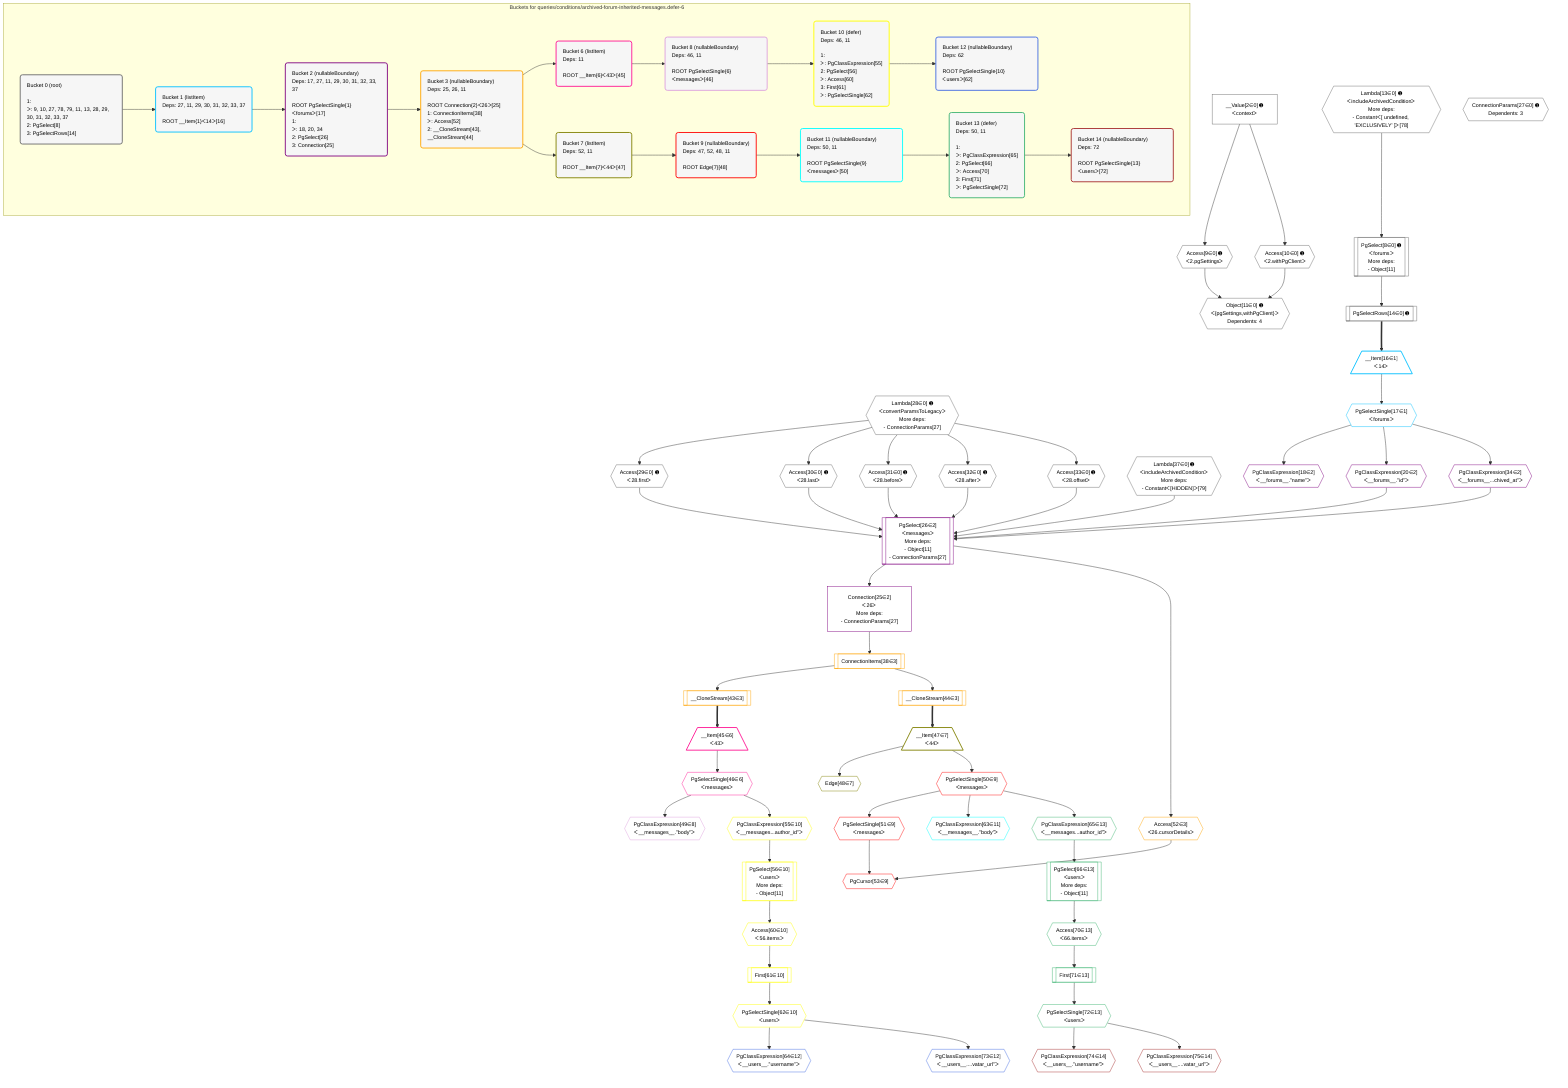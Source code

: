 %%{init: {'themeVariables': { 'fontSize': '12px'}}}%%
graph TD
    classDef path fill:#eee,stroke:#000,color:#000
    classDef plan fill:#fff,stroke-width:1px,color:#000
    classDef itemplan fill:#fff,stroke-width:2px,color:#000
    classDef unbatchedplan fill:#dff,stroke-width:1px,color:#000
    classDef sideeffectplan fill:#fcc,stroke-width:2px,color:#000
    classDef bucket fill:#f6f6f6,color:#000,stroke-width:2px,text-align:left

    subgraph "Buckets for queries/conditions/archived-forum-inherited-messages.defer-6"
    Bucket0("Bucket 0 (root)<br /><br />1: <br />ᐳ: 9, 10, 27, 78, 79, 11, 13, 28, 29, 30, 31, 32, 33, 37<br />2: PgSelect[8]<br />3: PgSelectRows[14]"):::bucket
    Bucket1("Bucket 1 (listItem)<br />Deps: 27, 11, 29, 30, 31, 32, 33, 37<br /><br />ROOT __Item{1}ᐸ14ᐳ[16]"):::bucket
    Bucket2("Bucket 2 (nullableBoundary)<br />Deps: 17, 27, 11, 29, 30, 31, 32, 33, 37<br /><br />ROOT PgSelectSingle{1}ᐸforumsᐳ[17]<br />1: <br />ᐳ: 18, 20, 34<br />2: PgSelect[26]<br />3: Connection[25]"):::bucket
    Bucket3("Bucket 3 (nullableBoundary)<br />Deps: 25, 26, 11<br /><br />ROOT Connection{2}ᐸ26ᐳ[25]<br />1: ConnectionItems[38]<br />ᐳ: Access[52]<br />2: __CloneStream[43], __CloneStream[44]"):::bucket
    Bucket6("Bucket 6 (listItem)<br />Deps: 11<br /><br />ROOT __Item{6}ᐸ43ᐳ[45]"):::bucket
    Bucket7("Bucket 7 (listItem)<br />Deps: 52, 11<br /><br />ROOT __Item{7}ᐸ44ᐳ[47]"):::bucket
    Bucket8("Bucket 8 (nullableBoundary)<br />Deps: 46, 11<br /><br />ROOT PgSelectSingle{6}ᐸmessagesᐳ[46]"):::bucket
    Bucket9("Bucket 9 (nullableBoundary)<br />Deps: 47, 52, 48, 11<br /><br />ROOT Edge{7}[48]"):::bucket
    Bucket10("Bucket 10 (defer)<br />Deps: 46, 11<br /><br />1: <br />ᐳ: PgClassExpression[55]<br />2: PgSelect[56]<br />ᐳ: Access[60]<br />3: First[61]<br />ᐳ: PgSelectSingle[62]"):::bucket
    Bucket11("Bucket 11 (nullableBoundary)<br />Deps: 50, 11<br /><br />ROOT PgSelectSingle{9}ᐸmessagesᐳ[50]"):::bucket
    Bucket12("Bucket 12 (nullableBoundary)<br />Deps: 62<br /><br />ROOT PgSelectSingle{10}ᐸusersᐳ[62]"):::bucket
    Bucket13("Bucket 13 (defer)<br />Deps: 50, 11<br /><br />1: <br />ᐳ: PgClassExpression[65]<br />2: PgSelect[66]<br />ᐳ: Access[70]<br />3: First[71]<br />ᐳ: PgSelectSingle[72]"):::bucket
    Bucket14("Bucket 14 (nullableBoundary)<br />Deps: 72<br /><br />ROOT PgSelectSingle{13}ᐸusersᐳ[72]"):::bucket
    end
    Bucket0 --> Bucket1
    Bucket1 --> Bucket2
    Bucket2 --> Bucket3
    Bucket3 --> Bucket6 & Bucket7
    Bucket6 --> Bucket8
    Bucket7 --> Bucket9
    Bucket8 --> Bucket10
    Bucket9 --> Bucket11
    Bucket10 --> Bucket12
    Bucket11 --> Bucket13
    Bucket13 --> Bucket14

    %% plan dependencies
    PgSelect8[["PgSelect[8∈0] ➊<br />ᐸforumsᐳ<br />More deps:<br />- Object[11]"]]:::plan
    Lambda13{{"Lambda[13∈0] ➊<br />ᐸincludeArchivedConditionᐳ<br />More deps:<br />- Constantᐸ[ undefined, 'EXCLUSIVELY' ]ᐳ[78]"}}:::plan
    Lambda13 --> PgSelect8
    Object11{{"Object[11∈0] ➊<br />ᐸ{pgSettings,withPgClient}ᐳ<br />Dependents: 4"}}:::plan
    Access9{{"Access[9∈0] ➊<br />ᐸ2.pgSettingsᐳ"}}:::plan
    Access10{{"Access[10∈0] ➊<br />ᐸ2.withPgClientᐳ"}}:::plan
    Access9 & Access10 --> Object11
    __Value2["__Value[2∈0] ➊<br />ᐸcontextᐳ"]:::plan
    __Value2 --> Access9
    __Value2 --> Access10
    PgSelectRows14[["PgSelectRows[14∈0] ➊"]]:::plan
    PgSelect8 --> PgSelectRows14
    Lambda28{{"Lambda[28∈0] ➊<br />ᐸconvertParamsToLegacyᐳ<br />More deps:<br />- ConnectionParams[27]"}}:::plan
    Access29{{"Access[29∈0] ➊<br />ᐸ28.firstᐳ"}}:::plan
    Lambda28 --> Access29
    Access30{{"Access[30∈0] ➊<br />ᐸ28.lastᐳ"}}:::plan
    Lambda28 --> Access30
    Access31{{"Access[31∈0] ➊<br />ᐸ28.beforeᐳ"}}:::plan
    Lambda28 --> Access31
    Access32{{"Access[32∈0] ➊<br />ᐸ28.afterᐳ"}}:::plan
    Lambda28 --> Access32
    Access33{{"Access[33∈0] ➊<br />ᐸ28.offsetᐳ"}}:::plan
    Lambda28 --> Access33
    Lambda37{{"Lambda[37∈0] ➊<br />ᐸincludeArchivedConditionᐳ<br />More deps:<br />- Constantᐸ[HIDDEN]ᐳ[79]"}}:::plan
    ConnectionParams27{{"ConnectionParams[27∈0] ➊<br />Dependents: 3"}}:::plan
    __Item16[/"__Item[16∈1]<br />ᐸ14ᐳ"\]:::itemplan
    PgSelectRows14 ==> __Item16
    PgSelectSingle17{{"PgSelectSingle[17∈1]<br />ᐸforumsᐳ"}}:::plan
    __Item16 --> PgSelectSingle17
    PgSelect26[["PgSelect[26∈2]<br />ᐸmessagesᐳ<br />More deps:<br />- Object[11]<br />- ConnectionParams[27]"]]:::plan
    PgClassExpression20{{"PgClassExpression[20∈2]<br />ᐸ__forums__.”id”ᐳ"}}:::plan
    PgClassExpression34{{"PgClassExpression[34∈2]<br />ᐸ__forums__...chived_at”ᐳ"}}:::plan
    PgClassExpression20 & Access29 & Access30 & Access31 & Access32 & Access33 & PgClassExpression34 & Lambda37 --> PgSelect26
    Connection25["Connection[25∈2]<br />ᐸ26ᐳ<br />More deps:<br />- ConnectionParams[27]"]:::plan
    PgSelect26 --> Connection25
    PgClassExpression18{{"PgClassExpression[18∈2]<br />ᐸ__forums__.”name”ᐳ"}}:::plan
    PgSelectSingle17 --> PgClassExpression18
    PgSelectSingle17 --> PgClassExpression20
    PgSelectSingle17 --> PgClassExpression34
    ConnectionItems38[["ConnectionItems[38∈3]"]]:::plan
    Connection25 --> ConnectionItems38
    __CloneStream43[["__CloneStream[43∈3]"]]:::plan
    ConnectionItems38 --> __CloneStream43
    __CloneStream44[["__CloneStream[44∈3]"]]:::plan
    ConnectionItems38 --> __CloneStream44
    Access52{{"Access[52∈3]<br />ᐸ26.cursorDetailsᐳ"}}:::plan
    PgSelect26 --> Access52
    __Item45[/"__Item[45∈6]<br />ᐸ43ᐳ"\]:::itemplan
    __CloneStream43 ==> __Item45
    PgSelectSingle46{{"PgSelectSingle[46∈6]<br />ᐸmessagesᐳ"}}:::plan
    __Item45 --> PgSelectSingle46
    __Item47[/"__Item[47∈7]<br />ᐸ44ᐳ"\]:::itemplan
    __CloneStream44 ==> __Item47
    Edge48{{"Edge[48∈7]"}}:::plan
    __Item47 --> Edge48
    PgClassExpression49{{"PgClassExpression[49∈8]<br />ᐸ__messages__.”body”ᐳ"}}:::plan
    PgSelectSingle46 --> PgClassExpression49
    PgCursor53{{"PgCursor[53∈9]"}}:::plan
    PgSelectSingle51{{"PgSelectSingle[51∈9]<br />ᐸmessagesᐳ"}}:::plan
    PgSelectSingle51 & Access52 --> PgCursor53
    PgSelectSingle50{{"PgSelectSingle[50∈9]<br />ᐸmessagesᐳ"}}:::plan
    __Item47 --> PgSelectSingle50
    PgSelectSingle50 --> PgSelectSingle51
    PgSelect56[["PgSelect[56∈10]<br />ᐸusersᐳ<br />More deps:<br />- Object[11]"]]:::plan
    PgClassExpression55{{"PgClassExpression[55∈10]<br />ᐸ__messages...author_id”ᐳ"}}:::plan
    PgClassExpression55 --> PgSelect56
    PgSelectSingle46 --> PgClassExpression55
    Access60{{"Access[60∈10]<br />ᐸ56.itemsᐳ"}}:::plan
    PgSelect56 --> Access60
    First61[["First[61∈10]"]]:::plan
    Access60 --> First61
    PgSelectSingle62{{"PgSelectSingle[62∈10]<br />ᐸusersᐳ"}}:::plan
    First61 --> PgSelectSingle62
    PgClassExpression63{{"PgClassExpression[63∈11]<br />ᐸ__messages__.”body”ᐳ"}}:::plan
    PgSelectSingle50 --> PgClassExpression63
    PgClassExpression64{{"PgClassExpression[64∈12]<br />ᐸ__users__.”username”ᐳ"}}:::plan
    PgSelectSingle62 --> PgClassExpression64
    PgClassExpression73{{"PgClassExpression[73∈12]<br />ᐸ__users__....vatar_url”ᐳ"}}:::plan
    PgSelectSingle62 --> PgClassExpression73
    PgSelect66[["PgSelect[66∈13]<br />ᐸusersᐳ<br />More deps:<br />- Object[11]"]]:::plan
    PgClassExpression65{{"PgClassExpression[65∈13]<br />ᐸ__messages...author_id”ᐳ"}}:::plan
    PgClassExpression65 --> PgSelect66
    PgSelectSingle50 --> PgClassExpression65
    Access70{{"Access[70∈13]<br />ᐸ66.itemsᐳ"}}:::plan
    PgSelect66 --> Access70
    First71[["First[71∈13]"]]:::plan
    Access70 --> First71
    PgSelectSingle72{{"PgSelectSingle[72∈13]<br />ᐸusersᐳ"}}:::plan
    First71 --> PgSelectSingle72
    PgClassExpression74{{"PgClassExpression[74∈14]<br />ᐸ__users__.”username”ᐳ"}}:::plan
    PgSelectSingle72 --> PgClassExpression74
    PgClassExpression75{{"PgClassExpression[75∈14]<br />ᐸ__users__....vatar_url”ᐳ"}}:::plan
    PgSelectSingle72 --> PgClassExpression75

    %% define steps
    classDef bucket0 stroke:#696969
    class Bucket0,__Value2,PgSelect8,Access9,Access10,Object11,Lambda13,PgSelectRows14,ConnectionParams27,Lambda28,Access29,Access30,Access31,Access32,Access33,Lambda37 bucket0
    classDef bucket1 stroke:#00bfff
    class Bucket1,__Item16,PgSelectSingle17 bucket1
    classDef bucket2 stroke:#7f007f
    class Bucket2,PgClassExpression18,PgClassExpression20,Connection25,PgSelect26,PgClassExpression34 bucket2
    classDef bucket3 stroke:#ffa500
    class Bucket3,ConnectionItems38,__CloneStream43,__CloneStream44,Access52 bucket3
    classDef bucket6 stroke:#ff1493
    class Bucket6,__Item45,PgSelectSingle46 bucket6
    classDef bucket7 stroke:#808000
    class Bucket7,__Item47,Edge48 bucket7
    classDef bucket8 stroke:#dda0dd
    class Bucket8,PgClassExpression49 bucket8
    classDef bucket9 stroke:#ff0000
    class Bucket9,PgSelectSingle50,PgSelectSingle51,PgCursor53 bucket9
    classDef bucket10 stroke:#ffff00
    class Bucket10,PgClassExpression55,PgSelect56,Access60,First61,PgSelectSingle62 bucket10
    classDef bucket11 stroke:#00ffff
    class Bucket11,PgClassExpression63 bucket11
    classDef bucket12 stroke:#4169e1
    class Bucket12,PgClassExpression64,PgClassExpression73 bucket12
    classDef bucket13 stroke:#3cb371
    class Bucket13,PgClassExpression65,PgSelect66,Access70,First71,PgSelectSingle72 bucket13
    classDef bucket14 stroke:#a52a2a
    class Bucket14,PgClassExpression74,PgClassExpression75 bucket14